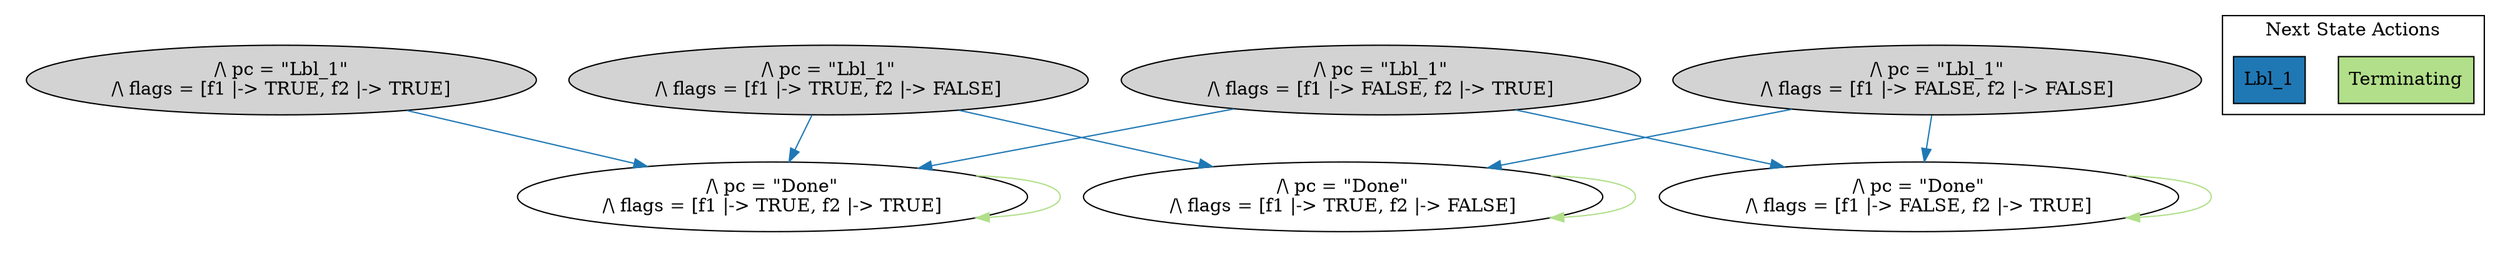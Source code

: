 strict digraph DiskGraph {
edge [colorscheme="paired12"]
nodesep=0.35;
subgraph cluster_graph {
color="white";
-8239049817376823553 [label="/\\ pc = \"Lbl_1\"\n/\\ flags = [f1 |-> FALSE, f2 |-> FALSE]",style = filled]
8834033084293412378 [label="/\\ pc = \"Lbl_1\"\n/\\ flags = [f1 |-> FALSE, f2 |-> TRUE]",style = filled]
-6198473586789933692 [label="/\\ pc = \"Lbl_1\"\n/\\ flags = [f1 |-> TRUE, f2 |-> FALSE]",style = filled]
6830641787206634849 [label="/\\ pc = \"Lbl_1\"\n/\\ flags = [f1 |-> TRUE, f2 |-> TRUE]",style = filled]
8834033084293412378 -> 2168568697514123848 [label="",color="2",fontcolor="2"];
-6198473586789933692 -> -1645638901466467667 [label="",color="2",fontcolor="2"];
-1645638901466467667 [label="/\\ pc = \"Done\"\n/\\ flags = [f1 |-> TRUE, f2 |-> FALSE]"];
-8239049817376823553 -> -1645638901466467667 [label="",color="2",fontcolor="2"];
6830641787206634849 -> 2168568697514123848 [label="",color="2",fontcolor="2"];
2168568697514123848 [label="/\\ pc = \"Done\"\n/\\ flags = [f1 |-> TRUE, f2 |-> TRUE]"];
-1645638901466467667 -> -1645638901466467667 [label="",color="3",fontcolor="3"];
-6198473586789933692 -> 2168568697514123848 [label="",color="2",fontcolor="2"];
-8239049817376823553 -> 4200687985020311859 [label="",color="2",fontcolor="2"];
8834033084293412378 -> 4200687985020311859 [label="",color="2",fontcolor="2"];
4200687985020311859 [label="/\\ pc = \"Done\"\n/\\ flags = [f1 |-> FALSE, f2 |-> TRUE]"];
2168568697514123848 -> 2168568697514123848 [label="",color="3",fontcolor="3"];
4200687985020311859 -> 4200687985020311859 [label="",color="3",fontcolor="3"];
6830641787206634849 -> 2168568697514123848 [label="",color="2",fontcolor="2"];
{rank = same; -8239049817376823553;8834033084293412378;-6198473586789933692;6830641787206634849;}
{rank = same; -1645638901466467667;2168568697514123848;4200687985020311859;}
}
subgraph cluster_legend {graph[style=bold];label = "Next State Actions" style="solid"
node [ labeljust="l",colorscheme="paired12",style=filled,shape=record ]
Terminating [label="Terminating",fillcolor=3]
Lbl_1 [label="Lbl_1",fillcolor=2]
}}